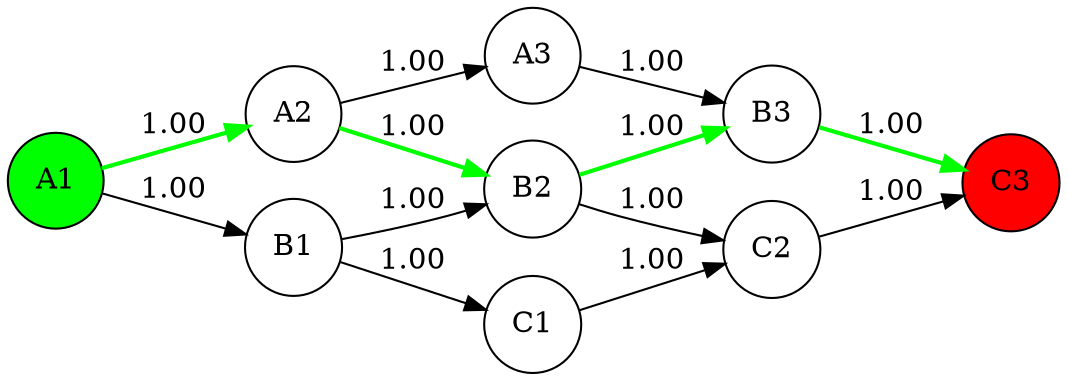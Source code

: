 digraph G {
  rankdir=LR;
  node [shape=circle];
  "A1" [style=filled, fillcolor=green];
  "C3" [style=filled, fillcolor=red];
  "B3" -> "C3" [label="1.00", style=bold, color=green];
  "A1" -> "A2" [label="1.00", style=bold, color=green];
  "A1" -> "B1" [label="1.00", style=solid, color=black];
  "A2" -> "A3" [label="1.00", style=solid, color=black];
  "A2" -> "B2" [label="1.00", style=bold, color=green];
  "B1" -> "B2" [label="1.00", style=solid, color=black];
  "B1" -> "C1" [label="1.00", style=solid, color=black];
  "B2" -> "B3" [label="1.00", style=bold, color=green];
  "B2" -> "C2" [label="1.00", style=solid, color=black];
  "C1" -> "C2" [label="1.00", style=solid, color=black];
  "C2" -> "C3" [label="1.00", style=solid, color=black];
  "A3" -> "B3" [label="1.00", style=solid, color=black];
}
